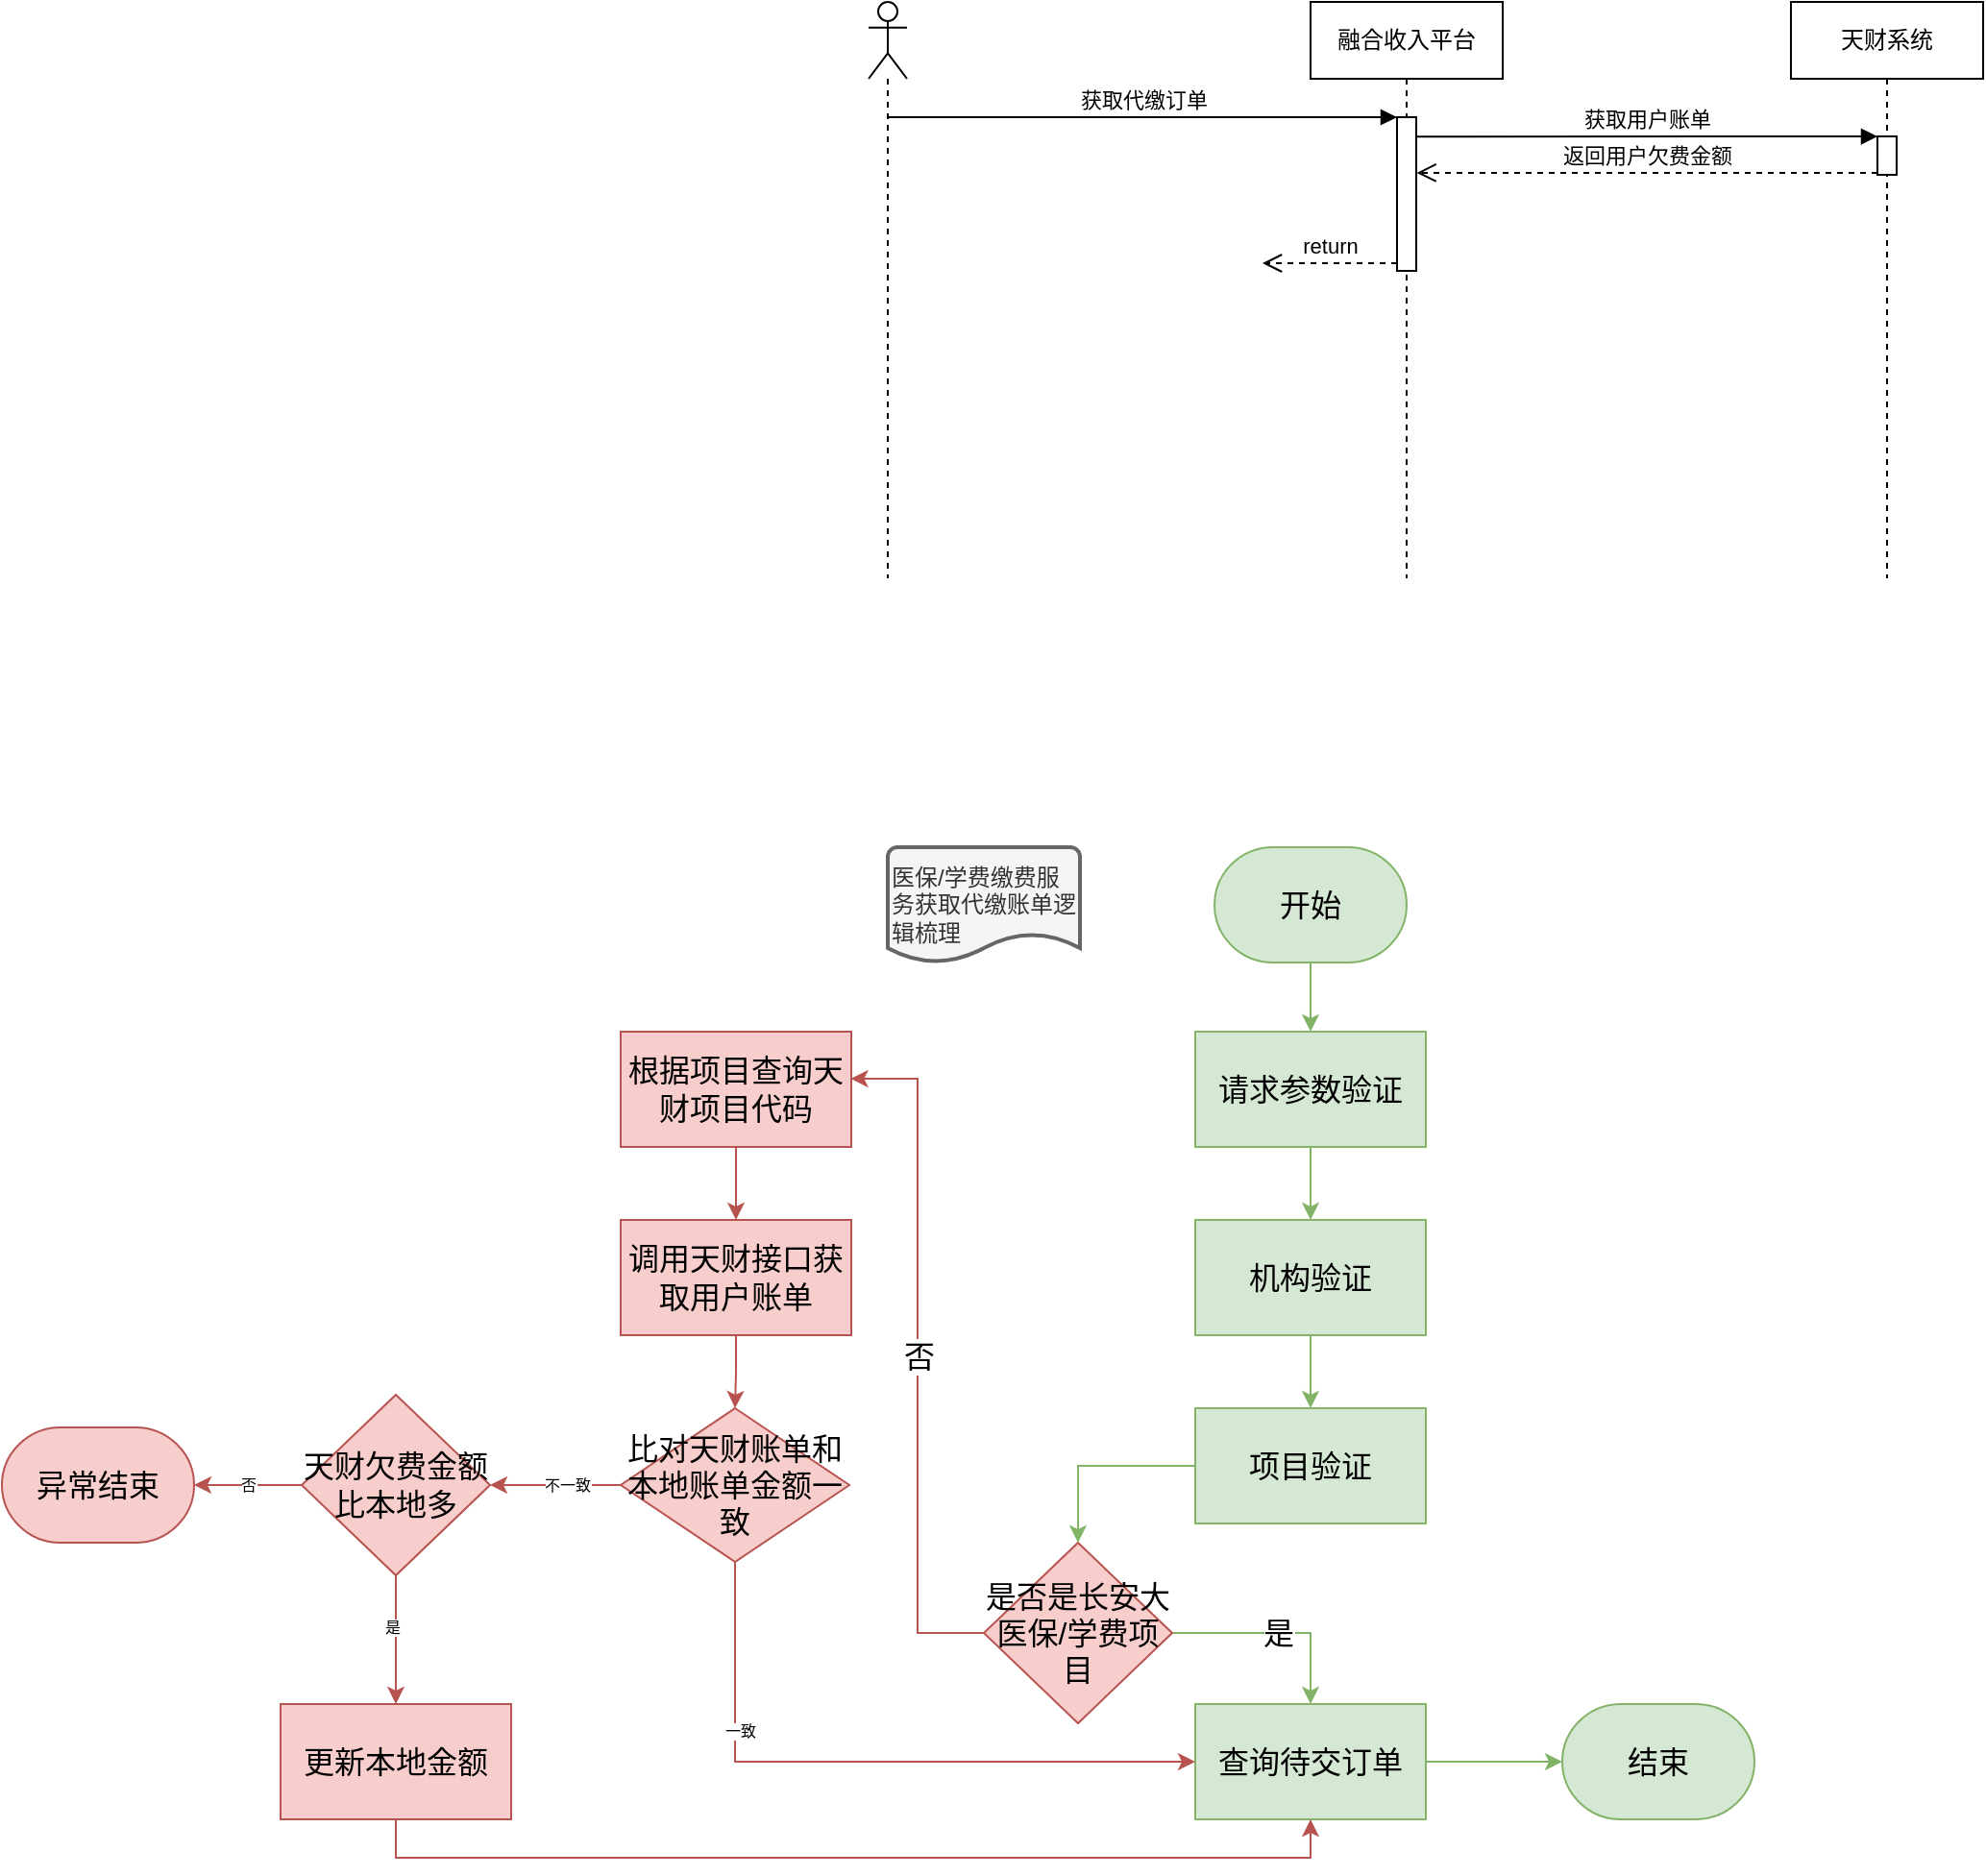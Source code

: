 <mxfile version="13.8.1" type="github">
  <diagram id="hoXN_5f-QnAK9oNukd1p" name="Page-1">
    <mxGraphModel dx="2332" dy="756" grid="1" gridSize="7" guides="1" tooltips="1" connect="1" arrows="1" fold="1" page="1" pageScale="1" pageWidth="827" pageHeight="1169" math="0" shadow="0">
      <root>
        <mxCell id="0" />
        <mxCell id="1" parent="0" />
        <mxCell id="ieDuyXSiWkt3uIqQupQF-1" value="" style="shape=umlLifeline;participant=umlActor;perimeter=lifelinePerimeter;whiteSpace=wrap;html=1;container=1;collapsible=0;recursiveResize=0;verticalAlign=top;spacingTop=36;outlineConnect=0;" vertex="1" parent="1">
          <mxGeometry x="150" y="80" width="20" height="300" as="geometry" />
        </mxCell>
        <mxCell id="ieDuyXSiWkt3uIqQupQF-19" value="融合收入平台" style="shape=umlLifeline;perimeter=lifelinePerimeter;whiteSpace=wrap;html=1;container=1;collapsible=0;recursiveResize=0;outlineConnect=0;" vertex="1" parent="1">
          <mxGeometry x="380" y="80" width="100" height="300" as="geometry" />
        </mxCell>
        <mxCell id="ieDuyXSiWkt3uIqQupQF-21" value="" style="html=1;points=[];perimeter=orthogonalPerimeter;" vertex="1" parent="ieDuyXSiWkt3uIqQupQF-19">
          <mxGeometry x="45" y="60" width="10" height="80" as="geometry" />
        </mxCell>
        <mxCell id="ieDuyXSiWkt3uIqQupQF-23" value="return" style="html=1;verticalAlign=bottom;endArrow=open;dashed=1;endSize=8;exitX=0;exitY=0.95;" edge="1" source="ieDuyXSiWkt3uIqQupQF-21" parent="ieDuyXSiWkt3uIqQupQF-19">
          <mxGeometry relative="1" as="geometry">
            <mxPoint x="-25" y="136" as="targetPoint" />
          </mxGeometry>
        </mxCell>
        <mxCell id="ieDuyXSiWkt3uIqQupQF-20" value="天财系统" style="shape=umlLifeline;perimeter=lifelinePerimeter;whiteSpace=wrap;html=1;container=1;collapsible=0;recursiveResize=0;outlineConnect=0;" vertex="1" parent="1">
          <mxGeometry x="630" y="80" width="100" height="300" as="geometry" />
        </mxCell>
        <mxCell id="ieDuyXSiWkt3uIqQupQF-24" value="" style="html=1;points=[];perimeter=orthogonalPerimeter;" vertex="1" parent="ieDuyXSiWkt3uIqQupQF-20">
          <mxGeometry x="45" y="70" width="10" height="20" as="geometry" />
        </mxCell>
        <mxCell id="ieDuyXSiWkt3uIqQupQF-22" value="获取代缴订单" style="html=1;verticalAlign=bottom;endArrow=block;entryX=0;entryY=0;" edge="1" target="ieDuyXSiWkt3uIqQupQF-21" parent="1" source="ieDuyXSiWkt3uIqQupQF-1">
          <mxGeometry relative="1" as="geometry">
            <mxPoint x="355" y="140" as="sourcePoint" />
          </mxGeometry>
        </mxCell>
        <mxCell id="ieDuyXSiWkt3uIqQupQF-25" value="获取用户账单" style="html=1;verticalAlign=bottom;endArrow=block;entryX=0;entryY=0;exitX=0.994;exitY=0.002;exitDx=0;exitDy=0;exitPerimeter=0;" edge="1" target="ieDuyXSiWkt3uIqQupQF-24" parent="1">
          <mxGeometry relative="1" as="geometry">
            <mxPoint x="434.94" y="150.16" as="sourcePoint" />
          </mxGeometry>
        </mxCell>
        <mxCell id="ieDuyXSiWkt3uIqQupQF-26" value="返回用户欠费金额" style="html=1;verticalAlign=bottom;endArrow=open;dashed=1;endSize=8;exitX=0;exitY=0.95;entryX=1.029;entryY=0.362;entryDx=0;entryDy=0;entryPerimeter=0;" edge="1" source="ieDuyXSiWkt3uIqQupQF-24" parent="1" target="ieDuyXSiWkt3uIqQupQF-21">
          <mxGeometry relative="1" as="geometry">
            <mxPoint x="440" y="169" as="targetPoint" />
          </mxGeometry>
        </mxCell>
        <mxCell id="ieDuyXSiWkt3uIqQupQF-72" value="" style="edgeStyle=orthogonalEdgeStyle;rounded=0;orthogonalLoop=1;jettySize=auto;html=1;fontSize=8;fillColor=#d5e8d4;strokeColor=#82b366;" edge="1" parent="1" source="ieDuyXSiWkt3uIqQupQF-28" target="ieDuyXSiWkt3uIqQupQF-46">
          <mxGeometry relative="1" as="geometry" />
        </mxCell>
        <mxCell id="ieDuyXSiWkt3uIqQupQF-28" value="开始" style="strokeWidth=1;html=1;shape=mxgraph.flowchart.terminator;whiteSpace=wrap;fontSize=16;fillColor=#d5e8d4;strokeColor=#82b366;" vertex="1" parent="1">
          <mxGeometry x="330" y="520" width="100" height="60" as="geometry" />
        </mxCell>
        <mxCell id="ieDuyXSiWkt3uIqQupQF-30" value="医保/学费缴费服务获取代缴账单逻辑梳理" style="strokeWidth=2;html=1;shape=mxgraph.flowchart.document2;whiteSpace=wrap;size=0.25;align=left;fillColor=#f5f5f5;strokeColor=#666666;fontColor=#333333;" vertex="1" parent="1">
          <mxGeometry x="160" y="520" width="100" height="60" as="geometry" />
        </mxCell>
        <mxCell id="ieDuyXSiWkt3uIqQupQF-45" value="否" style="edgeStyle=orthogonalEdgeStyle;rounded=0;orthogonalLoop=1;jettySize=auto;html=1;fontSize=16;entryX=0.998;entryY=0.408;entryDx=0;entryDy=0;entryPerimeter=0;fillColor=#f8cecc;strokeColor=#b85450;" edge="1" parent="1" source="ieDuyXSiWkt3uIqQupQF-41" target="ieDuyXSiWkt3uIqQupQF-44">
          <mxGeometry relative="1" as="geometry" />
        </mxCell>
        <mxCell id="ieDuyXSiWkt3uIqQupQF-51" value="是" style="edgeStyle=orthogonalEdgeStyle;rounded=0;orthogonalLoop=1;jettySize=auto;html=1;fontSize=16;fillColor=#d5e8d4;strokeColor=#82b366;entryX=0.5;entryY=0;entryDx=0;entryDy=0;" edge="1" parent="1" source="ieDuyXSiWkt3uIqQupQF-41" target="ieDuyXSiWkt3uIqQupQF-50">
          <mxGeometry relative="1" as="geometry" />
        </mxCell>
        <mxCell id="ieDuyXSiWkt3uIqQupQF-41" value="是否是长安大医保/学费项目" style="rhombus;whiteSpace=wrap;html=1;fontSize=16;align=center;fillColor=#f8cecc;strokeColor=#b85450;" vertex="1" parent="1">
          <mxGeometry x="210" y="882" width="98" height="94" as="geometry" />
        </mxCell>
        <mxCell id="ieDuyXSiWkt3uIqQupQF-54" value="" style="edgeStyle=orthogonalEdgeStyle;rounded=0;orthogonalLoop=1;jettySize=auto;html=1;fontSize=16;fillColor=#f8cecc;strokeColor=#b85450;" edge="1" parent="1" source="ieDuyXSiWkt3uIqQupQF-44" target="ieDuyXSiWkt3uIqQupQF-53">
          <mxGeometry relative="1" as="geometry" />
        </mxCell>
        <mxCell id="ieDuyXSiWkt3uIqQupQF-44" value="根据项目查询天财项目代码" style="whiteSpace=wrap;html=1;fontSize=16;fillColor=#f8cecc;strokeColor=#b85450;" vertex="1" parent="1">
          <mxGeometry x="21" y="616" width="120" height="60" as="geometry" />
        </mxCell>
        <mxCell id="ieDuyXSiWkt3uIqQupQF-73" value="" style="edgeStyle=orthogonalEdgeStyle;rounded=0;orthogonalLoop=1;jettySize=auto;html=1;fontSize=8;fillColor=#d5e8d4;strokeColor=#82b366;" edge="1" parent="1" source="ieDuyXSiWkt3uIqQupQF-46" target="ieDuyXSiWkt3uIqQupQF-48">
          <mxGeometry relative="1" as="geometry" />
        </mxCell>
        <mxCell id="ieDuyXSiWkt3uIqQupQF-46" value="请求参数验证" style="whiteSpace=wrap;html=1;fontSize=16;fillColor=#d5e8d4;strokeColor=#82b366;" vertex="1" parent="1">
          <mxGeometry x="320" y="616" width="120" height="60" as="geometry" />
        </mxCell>
        <mxCell id="ieDuyXSiWkt3uIqQupQF-74" value="" style="edgeStyle=orthogonalEdgeStyle;rounded=0;orthogonalLoop=1;jettySize=auto;html=1;fontSize=8;fillColor=#d5e8d4;strokeColor=#82b366;" edge="1" parent="1" source="ieDuyXSiWkt3uIqQupQF-48" target="ieDuyXSiWkt3uIqQupQF-49">
          <mxGeometry relative="1" as="geometry" />
        </mxCell>
        <mxCell id="ieDuyXSiWkt3uIqQupQF-48" value="机构验证" style="whiteSpace=wrap;html=1;fontSize=16;fillColor=#d5e8d4;strokeColor=#82b366;" vertex="1" parent="1">
          <mxGeometry x="320" y="714" width="120" height="60" as="geometry" />
        </mxCell>
        <mxCell id="ieDuyXSiWkt3uIqQupQF-75" value="" style="edgeStyle=orthogonalEdgeStyle;rounded=0;orthogonalLoop=1;jettySize=auto;html=1;fontSize=8;fillColor=#d5e8d4;strokeColor=#82b366;" edge="1" parent="1" source="ieDuyXSiWkt3uIqQupQF-49" target="ieDuyXSiWkt3uIqQupQF-41">
          <mxGeometry relative="1" as="geometry" />
        </mxCell>
        <mxCell id="ieDuyXSiWkt3uIqQupQF-49" value="项目验证" style="whiteSpace=wrap;html=1;fontSize=16;fillColor=#d5e8d4;strokeColor=#82b366;" vertex="1" parent="1">
          <mxGeometry x="320" y="812" width="120" height="60" as="geometry" />
        </mxCell>
        <mxCell id="ieDuyXSiWkt3uIqQupQF-76" value="" style="edgeStyle=orthogonalEdgeStyle;rounded=0;orthogonalLoop=1;jettySize=auto;html=1;fontSize=8;fillColor=#d5e8d4;strokeColor=#82b366;" edge="1" parent="1" source="ieDuyXSiWkt3uIqQupQF-50" target="ieDuyXSiWkt3uIqQupQF-52">
          <mxGeometry relative="1" as="geometry" />
        </mxCell>
        <mxCell id="ieDuyXSiWkt3uIqQupQF-50" value="查询待交订单" style="whiteSpace=wrap;html=1;fontSize=16;fillColor=#d5e8d4;strokeColor=#82b366;" vertex="1" parent="1">
          <mxGeometry x="320" y="966" width="120" height="60" as="geometry" />
        </mxCell>
        <mxCell id="ieDuyXSiWkt3uIqQupQF-52" value="结束" style="strokeWidth=1;html=1;shape=mxgraph.flowchart.terminator;whiteSpace=wrap;fontSize=16;fillColor=#d5e8d4;strokeColor=#82b366;" vertex="1" parent="1">
          <mxGeometry x="511" y="966" width="100" height="60" as="geometry" />
        </mxCell>
        <mxCell id="ieDuyXSiWkt3uIqQupQF-56" value="" style="edgeStyle=orthogonalEdgeStyle;rounded=0;orthogonalLoop=1;jettySize=auto;html=1;fontSize=16;fillColor=#f8cecc;strokeColor=#b85450;" edge="1" parent="1" source="ieDuyXSiWkt3uIqQupQF-53" target="ieDuyXSiWkt3uIqQupQF-55">
          <mxGeometry relative="1" as="geometry" />
        </mxCell>
        <mxCell id="ieDuyXSiWkt3uIqQupQF-53" value="调用天财接口获取用户账单" style="whiteSpace=wrap;html=1;fontSize=16;fillColor=#f8cecc;strokeColor=#b85450;" vertex="1" parent="1">
          <mxGeometry x="21" y="714" width="120" height="60" as="geometry" />
        </mxCell>
        <mxCell id="ieDuyXSiWkt3uIqQupQF-58" value="" style="edgeStyle=orthogonalEdgeStyle;rounded=0;orthogonalLoop=1;jettySize=auto;html=1;fontSize=16;fillColor=#f8cecc;strokeColor=#b85450;entryX=1;entryY=0.5;entryDx=0;entryDy=0;" edge="1" parent="1" source="ieDuyXSiWkt3uIqQupQF-55" target="ieDuyXSiWkt3uIqQupQF-65">
          <mxGeometry relative="1" as="geometry">
            <mxPoint y="889" as="targetPoint" />
          </mxGeometry>
        </mxCell>
        <mxCell id="ieDuyXSiWkt3uIqQupQF-64" value="不一致" style="edgeLabel;html=1;align=center;verticalAlign=middle;resizable=0;points=[];fontSize=8;" vertex="1" connectable="0" parent="ieDuyXSiWkt3uIqQupQF-58">
          <mxGeometry x="0.24" y="-2" relative="1" as="geometry">
            <mxPoint x="13.97" y="2" as="offset" />
          </mxGeometry>
        </mxCell>
        <mxCell id="ieDuyXSiWkt3uIqQupQF-55" value="比对天财账单和本地账单金额一致" style="rhombus;whiteSpace=wrap;html=1;fontSize=16;fillColor=#f8cecc;strokeColor=#b85450;" vertex="1" parent="1">
          <mxGeometry x="21" y="812" width="119" height="80" as="geometry" />
        </mxCell>
        <mxCell id="ieDuyXSiWkt3uIqQupQF-62" value="" style="edgeStyle=orthogonalEdgeStyle;rounded=0;orthogonalLoop=1;jettySize=auto;html=1;fontSize=16;exitX=0.5;exitY=1;exitDx=0;exitDy=0;entryX=0;entryY=0.5;entryDx=0;entryDy=0;fillColor=#f8cecc;strokeColor=#b85450;" edge="1" parent="1" source="ieDuyXSiWkt3uIqQupQF-55" target="ieDuyXSiWkt3uIqQupQF-50">
          <mxGeometry relative="1" as="geometry">
            <mxPoint x="376" y="1004" as="sourcePoint" />
            <mxPoint x="376" y="1101" as="targetPoint" />
          </mxGeometry>
        </mxCell>
        <mxCell id="ieDuyXSiWkt3uIqQupQF-63" value="一致" style="edgeLabel;html=1;align=center;verticalAlign=middle;resizable=0;points=[];fontSize=8;" vertex="1" connectable="0" parent="ieDuyXSiWkt3uIqQupQF-62">
          <mxGeometry x="-0.488" y="2" relative="1" as="geometry">
            <mxPoint as="offset" />
          </mxGeometry>
        </mxCell>
        <mxCell id="ieDuyXSiWkt3uIqQupQF-67" value="" style="edgeStyle=orthogonalEdgeStyle;rounded=0;orthogonalLoop=1;jettySize=auto;html=1;fontSize=8;fillColor=#f8cecc;strokeColor=#b85450;" edge="1" parent="1" source="ieDuyXSiWkt3uIqQupQF-65" target="ieDuyXSiWkt3uIqQupQF-66">
          <mxGeometry relative="1" as="geometry" />
        </mxCell>
        <mxCell id="ieDuyXSiWkt3uIqQupQF-69" value="是" style="edgeLabel;html=1;align=center;verticalAlign=middle;resizable=0;points=[];fontSize=8;" vertex="1" connectable="0" parent="ieDuyXSiWkt3uIqQupQF-67">
          <mxGeometry x="-0.193" y="-2" relative="1" as="geometry">
            <mxPoint as="offset" />
          </mxGeometry>
        </mxCell>
        <mxCell id="ieDuyXSiWkt3uIqQupQF-70" value="否" style="edgeStyle=orthogonalEdgeStyle;rounded=0;orthogonalLoop=1;jettySize=auto;html=1;fontSize=8;fillColor=#f8cecc;strokeColor=#b85450;" edge="1" parent="1" source="ieDuyXSiWkt3uIqQupQF-65" target="ieDuyXSiWkt3uIqQupQF-68">
          <mxGeometry relative="1" as="geometry" />
        </mxCell>
        <mxCell id="ieDuyXSiWkt3uIqQupQF-65" value="天财欠费金额比本地多" style="rhombus;whiteSpace=wrap;html=1;fontSize=16;align=center;fillColor=#f8cecc;strokeColor=#b85450;" vertex="1" parent="1">
          <mxGeometry x="-145" y="805" width="98" height="94" as="geometry" />
        </mxCell>
        <mxCell id="ieDuyXSiWkt3uIqQupQF-66" value="更新本地金额" style="whiteSpace=wrap;html=1;fontSize=16;fillColor=#f8cecc;strokeColor=#b85450;" vertex="1" parent="1">
          <mxGeometry x="-156" y="966" width="120" height="60" as="geometry" />
        </mxCell>
        <mxCell id="ieDuyXSiWkt3uIqQupQF-68" value="异常结束" style="strokeWidth=1;html=1;shape=mxgraph.flowchart.terminator;whiteSpace=wrap;fontSize=16;fillColor=#f8cecc;strokeColor=#b85450;" vertex="1" parent="1">
          <mxGeometry x="-301" y="822" width="100" height="60" as="geometry" />
        </mxCell>
        <mxCell id="ieDuyXSiWkt3uIqQupQF-81" value="" style="edgeStyle=orthogonalEdgeStyle;rounded=0;orthogonalLoop=1;jettySize=auto;html=1;fontSize=16;entryX=0.5;entryY=1;entryDx=0;entryDy=0;fillColor=#f8cecc;strokeColor=#b85450;exitX=0.5;exitY=1;exitDx=0;exitDy=0;" edge="1" parent="1" source="ieDuyXSiWkt3uIqQupQF-66" target="ieDuyXSiWkt3uIqQupQF-50">
          <mxGeometry relative="1" as="geometry">
            <mxPoint x="87.5" y="899" as="sourcePoint" />
            <mxPoint x="327" y="1003" as="targetPoint" />
          </mxGeometry>
        </mxCell>
      </root>
    </mxGraphModel>
  </diagram>
</mxfile>
